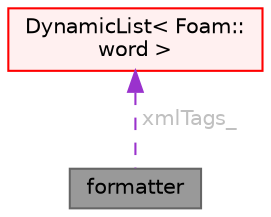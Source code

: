digraph "formatter"
{
 // LATEX_PDF_SIZE
  bgcolor="transparent";
  edge [fontname=Helvetica,fontsize=10,labelfontname=Helvetica,labelfontsize=10];
  node [fontname=Helvetica,fontsize=10,shape=box,height=0.2,width=0.4];
  Node1 [id="Node000001",label="formatter",height=0.2,width=0.4,color="gray40", fillcolor="grey60", style="filled", fontcolor="black",tooltip="Abstract class for a VTK output stream formatter."];
  Node2 -> Node1 [id="edge1_Node000001_Node000002",dir="back",color="darkorchid3",style="dashed",tooltip=" ",label=" xmlTags_",fontcolor="grey" ];
  Node2 [id="Node000002",label="DynamicList\< Foam::\lword \>",height=0.2,width=0.4,color="red", fillcolor="#FFF0F0", style="filled",URL="$classFoam_1_1DynamicList.html",tooltip=" "];
}
